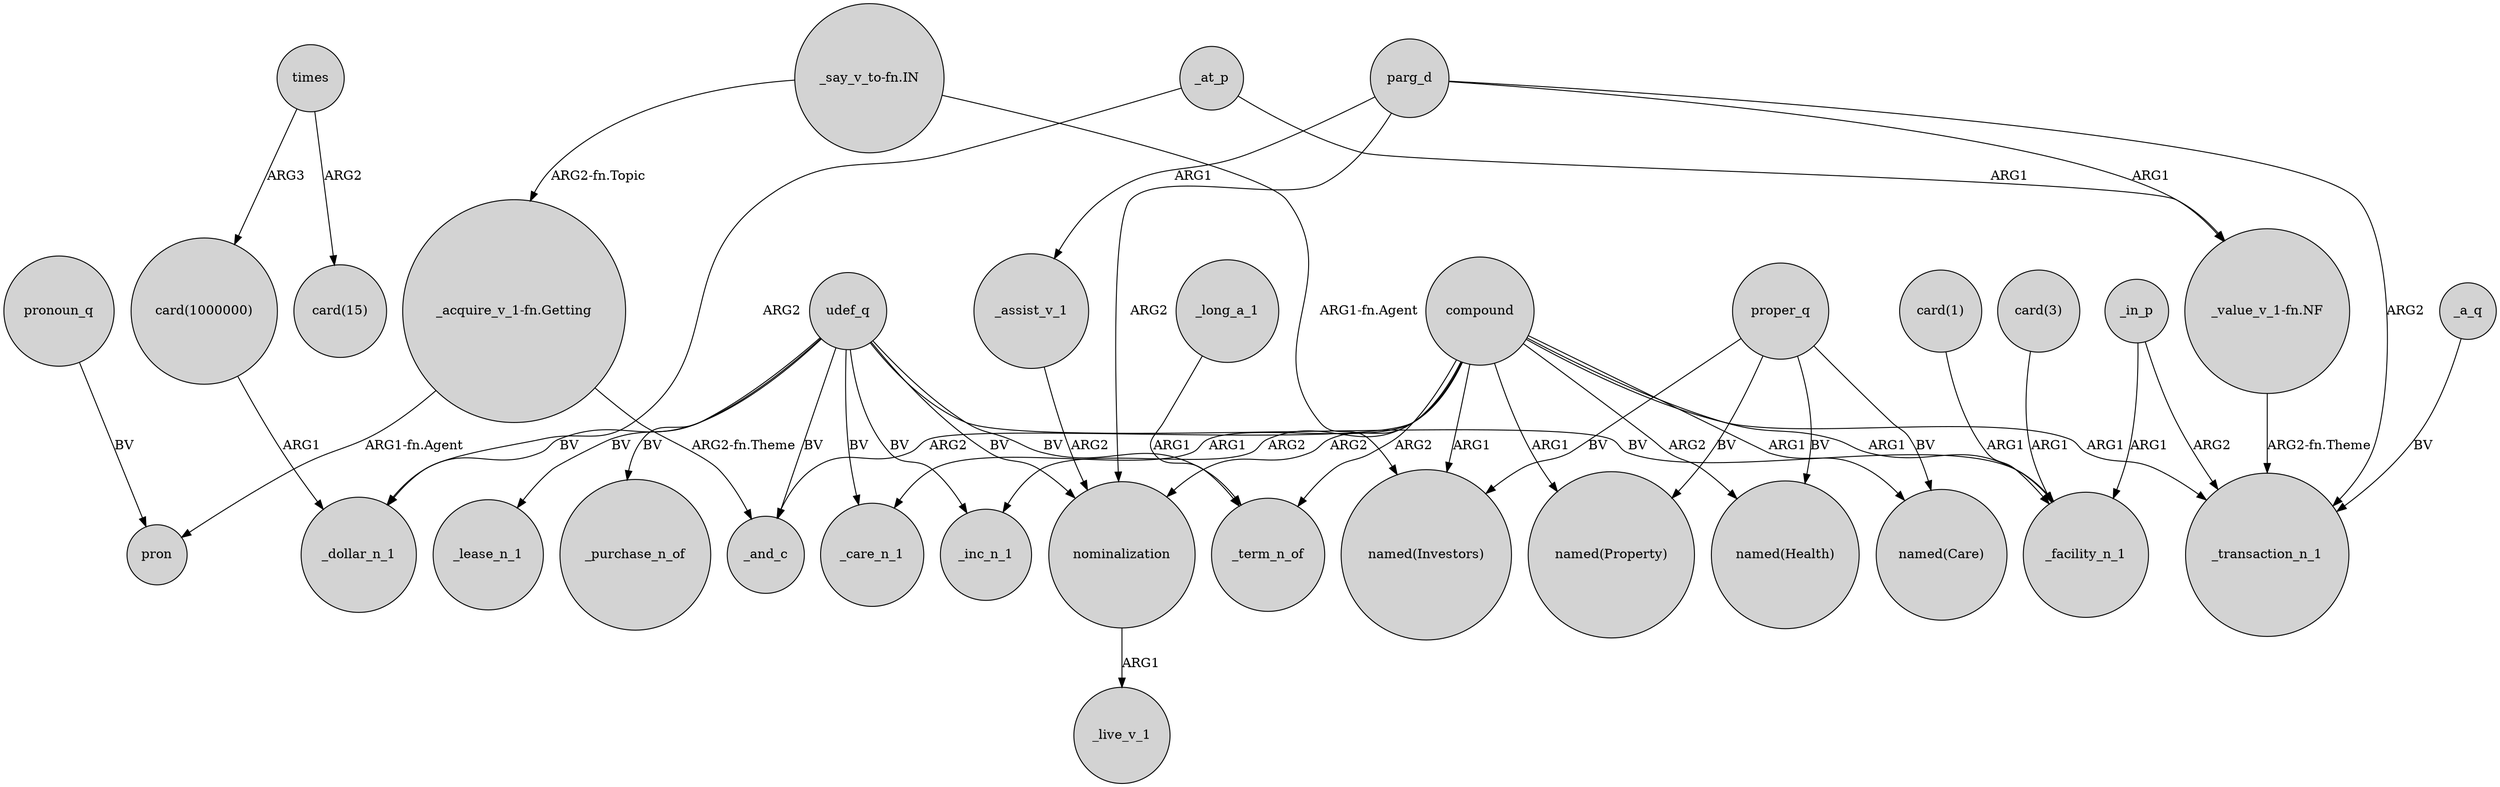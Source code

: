 digraph {
	node [shape=circle style=filled]
	"_say_v_to-fn.IN" -> "_acquire_v_1-fn.Getting" [label="ARG2-fn.Topic"]
	"card(1000000)" -> _dollar_n_1 [label=ARG1]
	udef_q -> _facility_n_1 [label=BV]
	compound -> "named(Property)" [label=ARG1]
	proper_q -> "named(Care)" [label=BV]
	udef_q -> _inc_n_1 [label=BV]
	_at_p -> _dollar_n_1 [label=ARG2]
	compound -> _term_n_of [label=ARG2]
	parg_d -> _assist_v_1 [label=ARG1]
	udef_q -> _care_n_1 [label=BV]
	compound -> "named(Investors)" [label=ARG1]
	udef_q -> _lease_n_1 [label=BV]
	_in_p -> _facility_n_1 [label=ARG1]
	times -> "card(15)" [label=ARG2]
	proper_q -> "named(Health)" [label=BV]
	compound -> nominalization [label=ARG2]
	parg_d -> _transaction_n_1 [label=ARG2]
	_in_p -> _transaction_n_1 [label=ARG2]
	_a_q -> _transaction_n_1 [label=BV]
	proper_q -> "named(Property)" [label=BV]
	"_acquire_v_1-fn.Getting" -> pron [label="ARG1-fn.Agent"]
	compound -> "named(Health)" [label=ARG2]
	"card(1)" -> _facility_n_1 [label=ARG1]
	pronoun_q -> pron [label=BV]
	compound -> _and_c [label=ARG2]
	compound -> "named(Care)" [label=ARG1]
	times -> "card(1000000)" [label=ARG3]
	parg_d -> nominalization [label=ARG2]
	udef_q -> _term_n_of [label=BV]
	"_value_v_1-fn.NF" -> _transaction_n_1 [label="ARG2-fn.Theme"]
	udef_q -> nominalization [label=BV]
	"_acquire_v_1-fn.Getting" -> _and_c [label="ARG2-fn.Theme"]
	compound -> _facility_n_1 [label=ARG1]
	compound -> _transaction_n_1 [label=ARG1]
	parg_d -> "_value_v_1-fn.NF" [label=ARG1]
	"card(3)" -> _facility_n_1 [label=ARG1]
	nominalization -> _live_v_1 [label=ARG1]
	compound -> _care_n_1 [label=ARG1]
	_assist_v_1 -> nominalization [label=ARG2]
	udef_q -> _and_c [label=BV]
	proper_q -> "named(Investors)" [label=BV]
	compound -> _inc_n_1 [label=ARG2]
	_at_p -> "_value_v_1-fn.NF" [label=ARG1]
	udef_q -> _purchase_n_of [label=BV]
	_long_a_1 -> _term_n_of [label=ARG1]
	udef_q -> _dollar_n_1 [label=BV]
	"_say_v_to-fn.IN" -> "named(Investors)" [label="ARG1-fn.Agent"]
}
